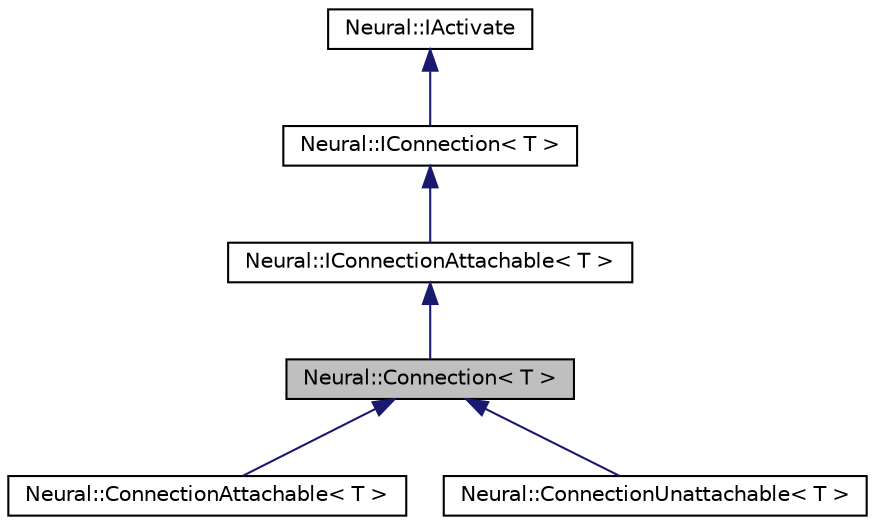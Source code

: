 digraph G
{
  edge [fontname="Helvetica",fontsize="10",labelfontname="Helvetica",labelfontsize="10"];
  node [fontname="Helvetica",fontsize="10",shape=record];
  Node1 [label="Neural::Connection\< T \>",height=0.2,width=0.4,color="black", fillcolor="grey75", style="filled" fontcolor="black"];
  Node2 -> Node1 [dir=back,color="midnightblue",fontsize="10",style="solid"];
  Node2 [label="Neural::IConnectionAttachable\< T \>",height=0.2,width=0.4,color="black", fillcolor="white", style="filled",URL="$class_neural_1_1_i_connection_attachable.html"];
  Node3 -> Node2 [dir=back,color="midnightblue",fontsize="10",style="solid"];
  Node3 [label="Neural::IConnection\< T \>",height=0.2,width=0.4,color="black", fillcolor="white", style="filled",URL="$class_neural_1_1_i_connection.html"];
  Node4 -> Node3 [dir=back,color="midnightblue",fontsize="10",style="solid"];
  Node4 [label="Neural::IActivate",height=0.2,width=0.4,color="black", fillcolor="white", style="filled",URL="$class_neural_1_1_i_activate.html"];
  Node1 -> Node5 [dir=back,color="midnightblue",fontsize="10",style="solid"];
  Node5 [label="Neural::ConnectionAttachable\< T \>",height=0.2,width=0.4,color="black", fillcolor="white", style="filled",URL="$class_neural_1_1_connection_attachable.html"];
  Node1 -> Node6 [dir=back,color="midnightblue",fontsize="10",style="solid"];
  Node6 [label="Neural::ConnectionUnattachable\< T \>",height=0.2,width=0.4,color="black", fillcolor="white", style="filled",URL="$class_neural_1_1_connection_unattachable.html"];
}
